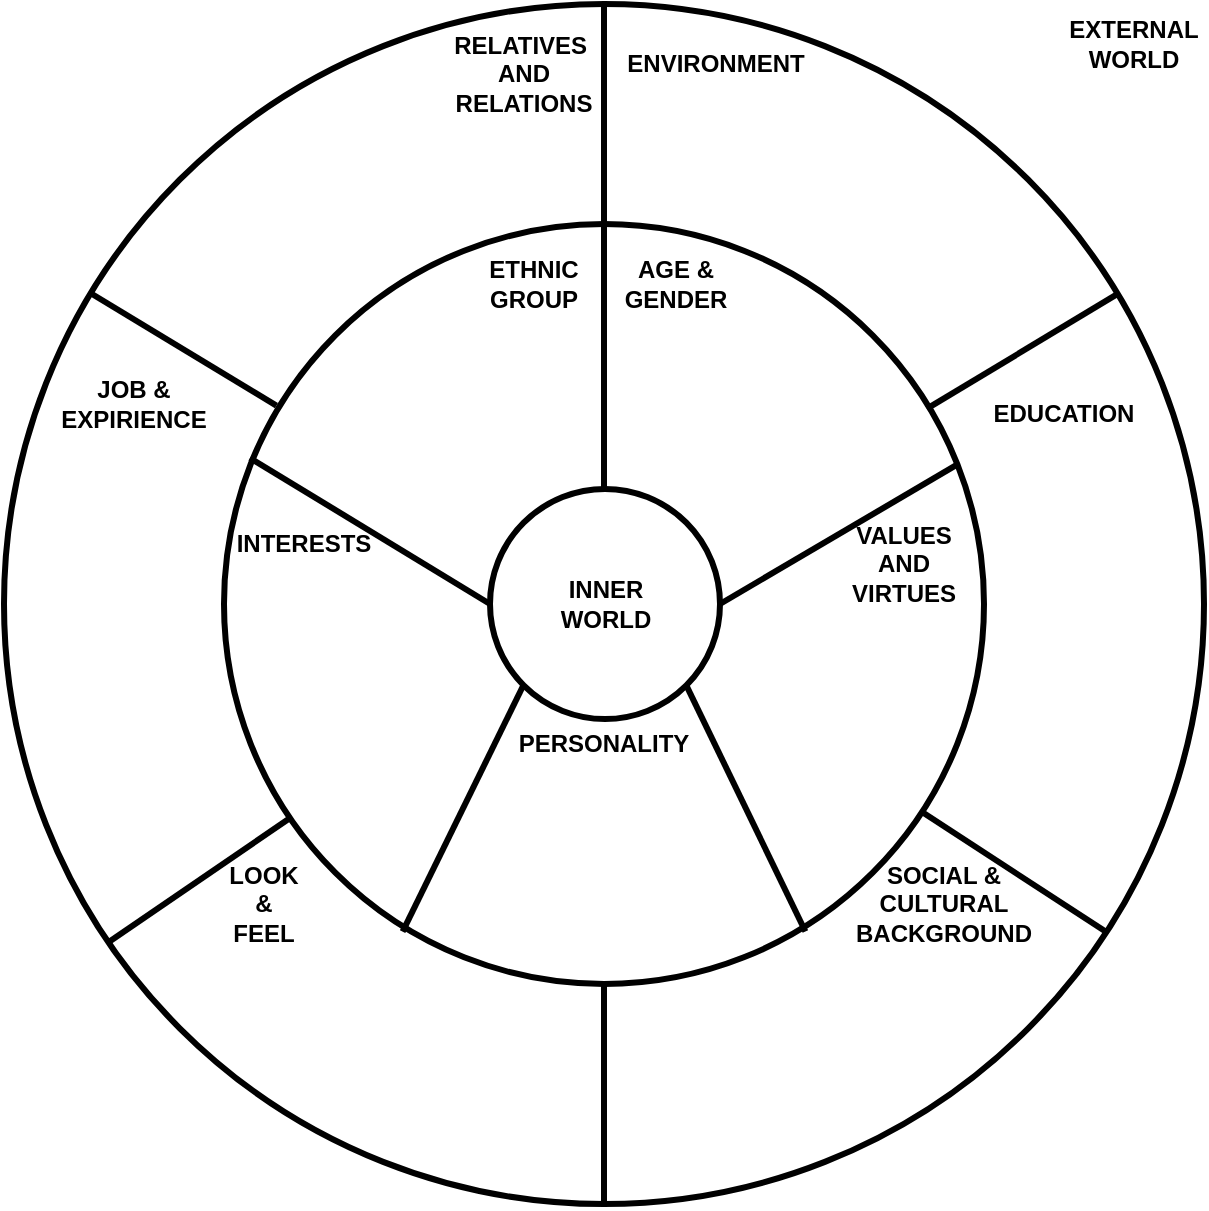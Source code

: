 <mxfile version="13.7.9" type="device"><diagram name="Page-1" id="3e8102d1-ef87-2e61-34e1-82d9a586fe2e"><mxGraphModel dx="1024" dy="592" grid="1" gridSize="10" guides="1" tooltips="1" connect="1" arrows="1" fold="1" page="1" pageScale="1" pageWidth="1100" pageHeight="850" background="#ffffff" math="0" shadow="0"><root><mxCell id="0"/><mxCell id="1" parent="0"/><mxCell id="Xz2h5sqKW3CTui9MAaXb-1" value="" style="ellipse;whiteSpace=wrap;html=1;aspect=fixed;strokeColor=#000000;strokeWidth=3;fillColor=none;" parent="1" vertex="1"><mxGeometry x="180" y="20" width="600" height="600" as="geometry"/></mxCell><mxCell id="Xz2h5sqKW3CTui9MAaXb-3" value="" style="ellipse;whiteSpace=wrap;html=1;aspect=fixed;strokeColor=#000000;strokeWidth=3;fillColor=none;" parent="1" vertex="1"><mxGeometry x="290" y="130" width="380" height="380" as="geometry"/></mxCell><mxCell id="Xz2h5sqKW3CTui9MAaXb-4" value="" style="ellipse;whiteSpace=wrap;html=1;aspect=fixed;strokeColor=#000000;strokeWidth=3;fillColor=none;" parent="1" vertex="1"><mxGeometry x="423" y="262.5" width="115" height="115" as="geometry"/></mxCell><mxCell id="Xz2h5sqKW3CTui9MAaXb-5" value="&lt;b&gt;INNER&lt;br&gt;WORLD&lt;/b&gt;" style="text;html=1;strokeColor=none;fillColor=none;align=center;verticalAlign=middle;whiteSpace=wrap;rounded=0;" parent="1" vertex="1"><mxGeometry x="445.5" y="300" width="70" height="40" as="geometry"/></mxCell><mxCell id="Xz2h5sqKW3CTui9MAaXb-7" value="&lt;b&gt;EXTERNAL&lt;br&gt;WORLD&lt;/b&gt;" style="text;html=1;strokeColor=none;fillColor=none;align=center;verticalAlign=middle;whiteSpace=wrap;rounded=0;" parent="1" vertex="1"><mxGeometry x="710" y="20" width="70" height="40" as="geometry"/></mxCell><mxCell id="Xz2h5sqKW3CTui9MAaXb-8" value="" style="endArrow=none;html=1;strokeWidth=3;entryX=0.5;entryY=0;entryDx=0;entryDy=0;" parent="1" target="Xz2h5sqKW3CTui9MAaXb-1" edge="1"><mxGeometry width="50" height="50" relative="1" as="geometry"><mxPoint x="480" y="263" as="sourcePoint"/><mxPoint x="480" y="290" as="targetPoint"/></mxGeometry></mxCell><mxCell id="Xz2h5sqKW3CTui9MAaXb-19" value="" style="endArrow=none;html=1;strokeWidth=3;entryX=0;entryY=0.5;entryDx=0;entryDy=0;" parent="1" target="Xz2h5sqKW3CTui9MAaXb-4" edge="1"><mxGeometry width="50" height="50" relative="1" as="geometry"><mxPoint x="303" y="247" as="sourcePoint"/><mxPoint x="420" y="280" as="targetPoint"/></mxGeometry></mxCell><mxCell id="Xz2h5sqKW3CTui9MAaXb-20" value="" style="endArrow=none;html=1;strokeWidth=3;entryX=0.964;entryY=0.317;entryDx=0;entryDy=0;entryPerimeter=0;exitX=1;exitY=0.5;exitDx=0;exitDy=0;" parent="1" source="Xz2h5sqKW3CTui9MAaXb-4" target="Xz2h5sqKW3CTui9MAaXb-3" edge="1"><mxGeometry width="50" height="50" relative="1" as="geometry"><mxPoint x="530" y="290" as="sourcePoint"/><mxPoint x="650.0" y="363" as="targetPoint"/></mxGeometry></mxCell><mxCell id="Xz2h5sqKW3CTui9MAaXb-22" value="" style="endArrow=none;html=1;strokeWidth=3;entryX=1;entryY=1;entryDx=0;entryDy=0;exitX=0.765;exitY=0.931;exitDx=0;exitDy=0;exitPerimeter=0;" parent="1" source="Xz2h5sqKW3CTui9MAaXb-3" target="Xz2h5sqKW3CTui9MAaXb-4" edge="1"><mxGeometry width="50" height="50" relative="1" as="geometry"><mxPoint x="387.02" y="492.64" as="sourcePoint"/><mxPoint x="449.841" y="370.659" as="targetPoint"/></mxGeometry></mxCell><mxCell id="Xz2h5sqKW3CTui9MAaXb-24" value="" style="endArrow=none;html=1;strokeWidth=3;entryX=0.069;entryY=0.239;entryDx=0;entryDy=0;entryPerimeter=0;" parent="1" source="Xz2h5sqKW3CTui9MAaXb-1" target="Xz2h5sqKW3CTui9MAaXb-3" edge="1"><mxGeometry width="50" height="50" relative="1" as="geometry"><mxPoint x="280" y="250" as="sourcePoint"/><mxPoint x="300" y="150" as="targetPoint"/></mxGeometry></mxCell><mxCell id="Xz2h5sqKW3CTui9MAaXb-28" value="" style="endArrow=none;html=1;strokeWidth=3;exitX=0.925;exitY=0.243;exitDx=0;exitDy=0;exitPerimeter=0;" parent="1" source="Xz2h5sqKW3CTui9MAaXb-3" target="Xz2h5sqKW3CTui9MAaXb-1" edge="1"><mxGeometry width="50" height="50" relative="1" as="geometry"><mxPoint x="650.004" y="219.997" as="sourcePoint"/><mxPoint x="742.66" y="276.51" as="targetPoint"/></mxGeometry></mxCell><mxCell id="Xz2h5sqKW3CTui9MAaXb-29" value="" style="endArrow=none;html=1;strokeWidth=3;entryX=0.085;entryY=0.783;entryDx=0;entryDy=0;entryPerimeter=0;" parent="1" source="Xz2h5sqKW3CTui9MAaXb-1" target="Xz2h5sqKW3CTui9MAaXb-3" edge="1"><mxGeometry width="50" height="50" relative="1" as="geometry"><mxPoint x="233.564" y="367.997" as="sourcePoint"/><mxPoint x="326.22" y="424.51" as="targetPoint"/></mxGeometry></mxCell><mxCell id="Xz2h5sqKW3CTui9MAaXb-30" value="" style="endArrow=none;html=1;strokeWidth=3;" parent="1" target="Xz2h5sqKW3CTui9MAaXb-1" edge="1"><mxGeometry width="50" height="50" relative="1" as="geometry"><mxPoint x="640.005" y="424.641" as="sourcePoint"/><mxPoint x="727.68" y="362" as="targetPoint"/></mxGeometry></mxCell><mxCell id="Xz2h5sqKW3CTui9MAaXb-31" value="" style="endArrow=none;html=1;strokeWidth=3;entryX=1;entryY=1;entryDx=0;entryDy=0;exitX=0.235;exitY=0.931;exitDx=0;exitDy=0;exitPerimeter=0;" parent="1" source="Xz2h5sqKW3CTui9MAaXb-3" edge="1"><mxGeometry width="50" height="50" relative="1" as="geometry"><mxPoint x="499.54" y="483.12" as="sourcePoint"/><mxPoint x="439.999" y="359.999" as="targetPoint"/></mxGeometry></mxCell><mxCell id="Xz2h5sqKW3CTui9MAaXb-32" value="&lt;b&gt;ENVIRONMENT&lt;/b&gt;" style="text;html=1;strokeColor=none;fillColor=none;align=center;verticalAlign=middle;whiteSpace=wrap;rounded=0;" parent="1" vertex="1"><mxGeometry x="515.5" y="40" width="40" height="20" as="geometry"/></mxCell><mxCell id="Xz2h5sqKW3CTui9MAaXb-33" value="&lt;b&gt;RELATIVES&amp;nbsp;&lt;br&gt;AND RELATIONS&lt;/b&gt;" style="text;html=1;strokeColor=none;fillColor=none;align=center;verticalAlign=middle;whiteSpace=wrap;rounded=0;" parent="1" vertex="1"><mxGeometry x="410" y="30" width="60" height="50" as="geometry"/></mxCell><mxCell id="Xz2h5sqKW3CTui9MAaXb-34" value="&lt;b&gt;JOB &amp;amp; EXPIRIENCE&lt;/b&gt;" style="text;html=1;strokeColor=none;fillColor=none;align=center;verticalAlign=middle;whiteSpace=wrap;rounded=0;" parent="1" vertex="1"><mxGeometry x="210" y="200" width="70" height="40" as="geometry"/></mxCell><mxCell id="Xz2h5sqKW3CTui9MAaXb-35" value="&lt;b&gt;EDUCATION&lt;/b&gt;" style="text;html=1;strokeColor=none;fillColor=none;align=center;verticalAlign=middle;whiteSpace=wrap;rounded=0;" parent="1" vertex="1"><mxGeometry x="670" y="210" width="80" height="30" as="geometry"/></mxCell><mxCell id="Xz2h5sqKW3CTui9MAaXb-36" value="" style="endArrow=none;html=1;strokeWidth=3;exitX=0.5;exitY=1;exitDx=0;exitDy=0;" parent="1" source="Xz2h5sqKW3CTui9MAaXb-3" target="Xz2h5sqKW3CTui9MAaXb-1" edge="1"><mxGeometry width="50" height="50" relative="1" as="geometry"><mxPoint x="510" y="350" as="sourcePoint"/><mxPoint x="560" y="300" as="targetPoint"/></mxGeometry></mxCell><mxCell id="Xz2h5sqKW3CTui9MAaXb-37" value="&lt;b&gt;AGE &amp;amp; GENDER&lt;/b&gt;" style="text;html=1;strokeColor=none;fillColor=none;align=center;verticalAlign=middle;whiteSpace=wrap;rounded=0;" parent="1" vertex="1"><mxGeometry x="475.5" y="150" width="80" height="20" as="geometry"/></mxCell><mxCell id="Xz2h5sqKW3CTui9MAaXb-38" value="&lt;b&gt;LOOK &amp;amp; FEEL&lt;/b&gt;" style="text;html=1;strokeColor=none;fillColor=none;align=center;verticalAlign=middle;whiteSpace=wrap;rounded=0;" parent="1" vertex="1"><mxGeometry x="290" y="450" width="40" height="40" as="geometry"/></mxCell><mxCell id="Xz2h5sqKW3CTui9MAaXb-39" value="&lt;b&gt;SOCIAL &amp;amp; CULTURAL BACKGROUND&lt;/b&gt;" style="text;html=1;strokeColor=none;fillColor=none;align=center;verticalAlign=middle;whiteSpace=wrap;rounded=0;" parent="1" vertex="1"><mxGeometry x="590" y="450" width="120" height="40" as="geometry"/></mxCell><mxCell id="Xz2h5sqKW3CTui9MAaXb-40" style="edgeStyle=orthogonalEdgeStyle;rounded=0;orthogonalLoop=1;jettySize=auto;html=1;exitX=0.5;exitY=1;exitDx=0;exitDy=0;strokeWidth=3;" parent="1" source="Xz2h5sqKW3CTui9MAaXb-37" target="Xz2h5sqKW3CTui9MAaXb-37" edge="1"><mxGeometry relative="1" as="geometry"/></mxCell><mxCell id="Xz2h5sqKW3CTui9MAaXb-41" value="&lt;b&gt;ETHNIC GROUP&lt;/b&gt;" style="text;html=1;strokeColor=none;fillColor=none;align=center;verticalAlign=middle;whiteSpace=wrap;rounded=0;" parent="1" vertex="1"><mxGeometry x="410" y="145" width="70" height="30" as="geometry"/></mxCell><mxCell id="Xz2h5sqKW3CTui9MAaXb-42" value="&lt;b&gt;INTERESTS&lt;/b&gt;" style="text;html=1;strokeColor=none;fillColor=none;align=center;verticalAlign=middle;whiteSpace=wrap;rounded=0;" parent="1" vertex="1"><mxGeometry x="310" y="280" width="40" height="20" as="geometry"/></mxCell><mxCell id="Xz2h5sqKW3CTui9MAaXb-43" value="&lt;b&gt;VALUES AND VIRTUES&lt;/b&gt;" style="text;html=1;strokeColor=none;fillColor=none;align=center;verticalAlign=middle;whiteSpace=wrap;rounded=0;" parent="1" vertex="1"><mxGeometry x="600" y="280" width="60" height="40" as="geometry"/></mxCell><mxCell id="Xz2h5sqKW3CTui9MAaXb-44" value="&lt;b&gt;PERSONALITY&lt;/b&gt;" style="text;html=1;strokeColor=none;fillColor=none;align=center;verticalAlign=middle;whiteSpace=wrap;rounded=0;" parent="1" vertex="1"><mxGeometry x="450" y="380" width="60" height="20" as="geometry"/></mxCell></root></mxGraphModel></diagram></mxfile>